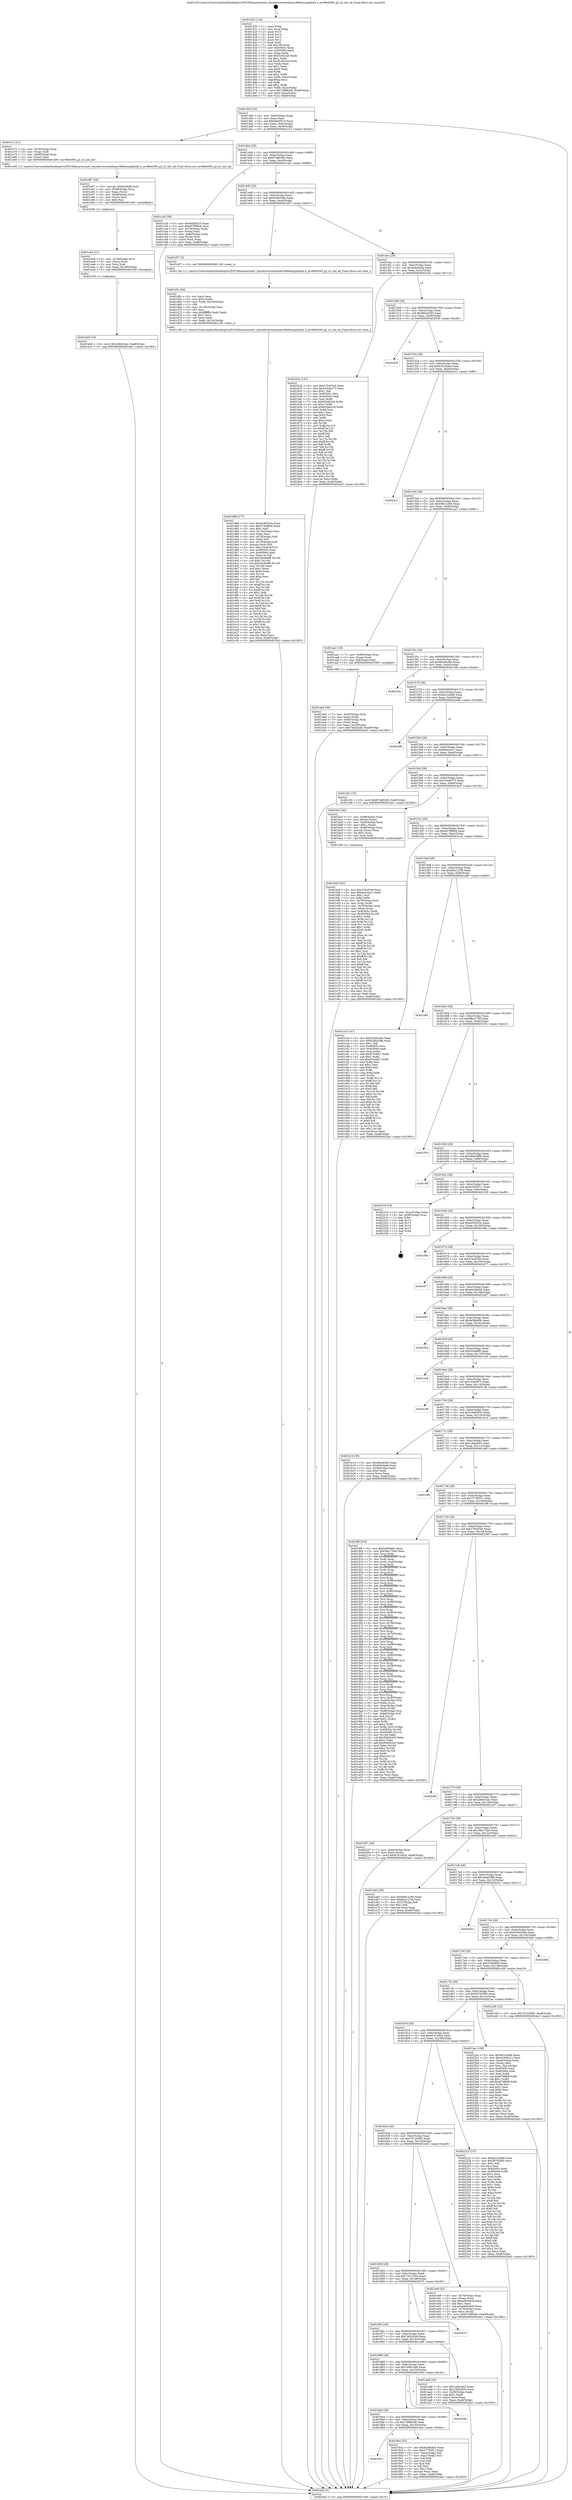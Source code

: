digraph "0x401420" {
  label = "0x401420 (/mnt/c/Users/mathe/Desktop/tcc/POCII/binaries/extr_linuxdriversnetdsamv88e6xxxglobal2.h_mv88e6390_g2_irl_init_all_Final-ollvm.out::main(0))"
  labelloc = "t"
  node[shape=record]

  Entry [label="",width=0.3,height=0.3,shape=circle,fillcolor=black,style=filled]
  "0x401494" [label="{
     0x401494 [32]\l
     | [instrs]\l
     &nbsp;&nbsp;0x401494 \<+6\>: mov -0xa8(%rbp),%eax\l
     &nbsp;&nbsp;0x40149a \<+2\>: mov %eax,%ecx\l
     &nbsp;&nbsp;0x40149c \<+6\>: sub $0x84b0f316,%ecx\l
     &nbsp;&nbsp;0x4014a2 \<+6\>: mov %eax,-0xbc(%rbp)\l
     &nbsp;&nbsp;0x4014a8 \<+6\>: mov %ecx,-0xc0(%rbp)\l
     &nbsp;&nbsp;0x4014ae \<+6\>: je 0000000000401e72 \<main+0xa52\>\l
  }"]
  "0x401e72" [label="{
     0x401e72 [21]\l
     | [instrs]\l
     &nbsp;&nbsp;0x401e72 \<+4\>: mov -0x78(%rbp),%rax\l
     &nbsp;&nbsp;0x401e76 \<+3\>: mov (%rax),%rdi\l
     &nbsp;&nbsp;0x401e79 \<+7\>: mov -0x88(%rbp),%rax\l
     &nbsp;&nbsp;0x401e80 \<+2\>: mov (%rax),%esi\l
     &nbsp;&nbsp;0x401e82 \<+5\>: call 0000000000401400 \<mv88e6390_g2_irl_init_all\>\l
     | [calls]\l
     &nbsp;&nbsp;0x401400 \{1\} (/mnt/c/Users/mathe/Desktop/tcc/POCII/binaries/extr_linuxdriversnetdsamv88e6xxxglobal2.h_mv88e6390_g2_irl_init_all_Final-ollvm.out::mv88e6390_g2_irl_init_all)\l
  }"]
  "0x4014b4" [label="{
     0x4014b4 [28]\l
     | [instrs]\l
     &nbsp;&nbsp;0x4014b4 \<+5\>: jmp 00000000004014b9 \<main+0x99\>\l
     &nbsp;&nbsp;0x4014b9 \<+6\>: mov -0xbc(%rbp),%eax\l
     &nbsp;&nbsp;0x4014bf \<+5\>: sub $0x87e893d0,%eax\l
     &nbsp;&nbsp;0x4014c4 \<+6\>: mov %eax,-0xc4(%rbp)\l
     &nbsp;&nbsp;0x4014ca \<+6\>: je 0000000000401ca0 \<main+0x880\>\l
  }"]
  Exit [label="",width=0.3,height=0.3,shape=circle,fillcolor=black,style=filled,peripheries=2]
  "0x401ca0" [label="{
     0x401ca0 [36]\l
     | [instrs]\l
     &nbsp;&nbsp;0x401ca0 \<+5\>: mov $0x84b0f316,%eax\l
     &nbsp;&nbsp;0x401ca5 \<+5\>: mov $0xd57f9904,%ecx\l
     &nbsp;&nbsp;0x401caa \<+4\>: mov -0x70(%rbp),%rdx\l
     &nbsp;&nbsp;0x401cae \<+2\>: mov (%rdx),%esi\l
     &nbsp;&nbsp;0x401cb0 \<+4\>: mov -0x80(%rbp),%rdx\l
     &nbsp;&nbsp;0x401cb4 \<+2\>: cmp (%rdx),%esi\l
     &nbsp;&nbsp;0x401cb6 \<+3\>: cmovl %ecx,%eax\l
     &nbsp;&nbsp;0x401cb9 \<+6\>: mov %eax,-0xa8(%rbp)\l
     &nbsp;&nbsp;0x401cbf \<+5\>: jmp 00000000004024a3 \<main+0x1083\>\l
  }"]
  "0x4014d0" [label="{
     0x4014d0 [28]\l
     | [instrs]\l
     &nbsp;&nbsp;0x4014d0 \<+5\>: jmp 00000000004014d5 \<main+0xb5\>\l
     &nbsp;&nbsp;0x4014d5 \<+6\>: mov -0xbc(%rbp),%eax\l
     &nbsp;&nbsp;0x4014db \<+5\>: sub $0x92db358a,%eax\l
     &nbsp;&nbsp;0x4014e0 \<+6\>: mov %eax,-0xc8(%rbp)\l
     &nbsp;&nbsp;0x4014e6 \<+6\>: je 0000000000401d57 \<main+0x937\>\l
  }"]
  "0x401eb9" [label="{
     0x401eb9 [15]\l
     | [instrs]\l
     &nbsp;&nbsp;0x401eb9 \<+10\>: movl $0x2b6e32ac,-0xa8(%rbp)\l
     &nbsp;&nbsp;0x401ec3 \<+5\>: jmp 00000000004024a3 \<main+0x1083\>\l
  }"]
  "0x401d57" [label="{
     0x401d57 [5]\l
     | [instrs]\l
     &nbsp;&nbsp;0x401d57 \<+5\>: call 0000000000401160 \<next_i\>\l
     | [calls]\l
     &nbsp;&nbsp;0x401160 \{1\} (/mnt/c/Users/mathe/Desktop/tcc/POCII/binaries/extr_linuxdriversnetdsamv88e6xxxglobal2.h_mv88e6390_g2_irl_init_all_Final-ollvm.out::next_i)\l
  }"]
  "0x4014ec" [label="{
     0x4014ec [28]\l
     | [instrs]\l
     &nbsp;&nbsp;0x4014ec \<+5\>: jmp 00000000004014f1 \<main+0xd1\>\l
     &nbsp;&nbsp;0x4014f1 \<+6\>: mov -0xbc(%rbp),%eax\l
     &nbsp;&nbsp;0x4014f7 \<+5\>: sub $0x9c6cdada,%eax\l
     &nbsp;&nbsp;0x4014fc \<+6\>: mov %eax,-0xcc(%rbp)\l
     &nbsp;&nbsp;0x401502 \<+6\>: je 0000000000401b32 \<main+0x712\>\l
  }"]
  "0x401ea4" [label="{
     0x401ea4 [21]\l
     | [instrs]\l
     &nbsp;&nbsp;0x401ea4 \<+4\>: mov -0x78(%rbp),%rcx\l
     &nbsp;&nbsp;0x401ea8 \<+3\>: mov (%rcx),%rcx\l
     &nbsp;&nbsp;0x401eab \<+3\>: mov %rcx,%rdi\l
     &nbsp;&nbsp;0x401eae \<+6\>: mov %eax,-0x160(%rbp)\l
     &nbsp;&nbsp;0x401eb4 \<+5\>: call 0000000000401030 \<free@plt\>\l
     | [calls]\l
     &nbsp;&nbsp;0x401030 \{1\} (unknown)\l
  }"]
  "0x401b32" [label="{
     0x401b32 [147]\l
     | [instrs]\l
     &nbsp;&nbsp;0x401b32 \<+5\>: mov $0x278c87e6,%eax\l
     &nbsp;&nbsp;0x401b37 \<+5\>: mov $0xc5444373,%ecx\l
     &nbsp;&nbsp;0x401b3c \<+2\>: mov $0x1,%dl\l
     &nbsp;&nbsp;0x401b3e \<+7\>: mov 0x40505c,%esi\l
     &nbsp;&nbsp;0x401b45 \<+7\>: mov 0x405064,%edi\l
     &nbsp;&nbsp;0x401b4c \<+3\>: mov %esi,%r8d\l
     &nbsp;&nbsp;0x401b4f \<+7\>: sub $0x833ab234,%r8d\l
     &nbsp;&nbsp;0x401b56 \<+4\>: sub $0x1,%r8d\l
     &nbsp;&nbsp;0x401b5a \<+7\>: add $0x833ab234,%r8d\l
     &nbsp;&nbsp;0x401b61 \<+4\>: imul %r8d,%esi\l
     &nbsp;&nbsp;0x401b65 \<+3\>: and $0x1,%esi\l
     &nbsp;&nbsp;0x401b68 \<+3\>: cmp $0x0,%esi\l
     &nbsp;&nbsp;0x401b6b \<+4\>: sete %r9b\l
     &nbsp;&nbsp;0x401b6f \<+3\>: cmp $0xa,%edi\l
     &nbsp;&nbsp;0x401b72 \<+4\>: setl %r10b\l
     &nbsp;&nbsp;0x401b76 \<+3\>: mov %r9b,%r11b\l
     &nbsp;&nbsp;0x401b79 \<+4\>: xor $0xff,%r11b\l
     &nbsp;&nbsp;0x401b7d \<+3\>: mov %r10b,%bl\l
     &nbsp;&nbsp;0x401b80 \<+3\>: xor $0xff,%bl\l
     &nbsp;&nbsp;0x401b83 \<+3\>: xor $0x1,%dl\l
     &nbsp;&nbsp;0x401b86 \<+3\>: mov %r11b,%r14b\l
     &nbsp;&nbsp;0x401b89 \<+4\>: and $0xff,%r14b\l
     &nbsp;&nbsp;0x401b8d \<+3\>: and %dl,%r9b\l
     &nbsp;&nbsp;0x401b90 \<+3\>: mov %bl,%r15b\l
     &nbsp;&nbsp;0x401b93 \<+4\>: and $0xff,%r15b\l
     &nbsp;&nbsp;0x401b97 \<+3\>: and %dl,%r10b\l
     &nbsp;&nbsp;0x401b9a \<+3\>: or %r9b,%r14b\l
     &nbsp;&nbsp;0x401b9d \<+3\>: or %r10b,%r15b\l
     &nbsp;&nbsp;0x401ba0 \<+3\>: xor %r15b,%r14b\l
     &nbsp;&nbsp;0x401ba3 \<+3\>: or %bl,%r11b\l
     &nbsp;&nbsp;0x401ba6 \<+4\>: xor $0xff,%r11b\l
     &nbsp;&nbsp;0x401baa \<+3\>: or $0x1,%dl\l
     &nbsp;&nbsp;0x401bad \<+3\>: and %dl,%r11b\l
     &nbsp;&nbsp;0x401bb0 \<+3\>: or %r11b,%r14b\l
     &nbsp;&nbsp;0x401bb3 \<+4\>: test $0x1,%r14b\l
     &nbsp;&nbsp;0x401bb7 \<+3\>: cmovne %ecx,%eax\l
     &nbsp;&nbsp;0x401bba \<+6\>: mov %eax,-0xa8(%rbp)\l
     &nbsp;&nbsp;0x401bc0 \<+5\>: jmp 00000000004024a3 \<main+0x1083\>\l
  }"]
  "0x401508" [label="{
     0x401508 [28]\l
     | [instrs]\l
     &nbsp;&nbsp;0x401508 \<+5\>: jmp 000000000040150d \<main+0xed\>\l
     &nbsp;&nbsp;0x40150d \<+6\>: mov -0xbc(%rbp),%eax\l
     &nbsp;&nbsp;0x401513 \<+5\>: sub $0x9f2a4285,%eax\l
     &nbsp;&nbsp;0x401518 \<+6\>: mov %eax,-0xd0(%rbp)\l
     &nbsp;&nbsp;0x40151e \<+6\>: je 00000000004020c8 \<main+0xca8\>\l
  }"]
  "0x401e87" [label="{
     0x401e87 [29]\l
     | [instrs]\l
     &nbsp;&nbsp;0x401e87 \<+10\>: movabs $0x4030d6,%rdi\l
     &nbsp;&nbsp;0x401e91 \<+4\>: mov -0x68(%rbp),%rcx\l
     &nbsp;&nbsp;0x401e95 \<+2\>: mov %eax,(%rcx)\l
     &nbsp;&nbsp;0x401e97 \<+4\>: mov -0x68(%rbp),%rcx\l
     &nbsp;&nbsp;0x401e9b \<+2\>: mov (%rcx),%esi\l
     &nbsp;&nbsp;0x401e9d \<+2\>: mov $0x0,%al\l
     &nbsp;&nbsp;0x401e9f \<+5\>: call 0000000000401040 \<printf@plt\>\l
     | [calls]\l
     &nbsp;&nbsp;0x401040 \{1\} (unknown)\l
  }"]
  "0x4020c8" [label="{
     0x4020c8\l
  }", style=dashed]
  "0x401524" [label="{
     0x401524 [28]\l
     | [instrs]\l
     &nbsp;&nbsp;0x401524 \<+5\>: jmp 0000000000401529 \<main+0x109\>\l
     &nbsp;&nbsp;0x401529 \<+6\>: mov -0xbc(%rbp),%eax\l
     &nbsp;&nbsp;0x40152f \<+5\>: sub $0xb1816aee,%eax\l
     &nbsp;&nbsp;0x401534 \<+6\>: mov %eax,-0xd4(%rbp)\l
     &nbsp;&nbsp;0x40153a \<+6\>: je 000000000040241c \<main+0xffc\>\l
  }"]
  "0x401d88" [label="{
     0x401d88 [177]\l
     | [instrs]\l
     &nbsp;&nbsp;0x401d88 \<+5\>: mov $0x5240244a,%ecx\l
     &nbsp;&nbsp;0x401d8d \<+5\>: mov $0x574bf60d,%edx\l
     &nbsp;&nbsp;0x401d92 \<+3\>: mov $0x1,%dil\l
     &nbsp;&nbsp;0x401d95 \<+6\>: mov -0x15c(%rbp),%esi\l
     &nbsp;&nbsp;0x401d9b \<+3\>: imul %eax,%esi\l
     &nbsp;&nbsp;0x401d9e \<+4\>: mov -0x78(%rbp),%r8\l
     &nbsp;&nbsp;0x401da2 \<+3\>: mov (%r8),%r8\l
     &nbsp;&nbsp;0x401da5 \<+4\>: mov -0x70(%rbp),%r9\l
     &nbsp;&nbsp;0x401da9 \<+3\>: movslq (%r9),%r9\l
     &nbsp;&nbsp;0x401dac \<+4\>: mov %esi,(%r8,%r9,4)\l
     &nbsp;&nbsp;0x401db0 \<+7\>: mov 0x40505c,%eax\l
     &nbsp;&nbsp;0x401db7 \<+7\>: mov 0x405064,%esi\l
     &nbsp;&nbsp;0x401dbe \<+3\>: mov %eax,%r10d\l
     &nbsp;&nbsp;0x401dc1 \<+7\>: add $0x2dcde4f8,%r10d\l
     &nbsp;&nbsp;0x401dc8 \<+4\>: sub $0x1,%r10d\l
     &nbsp;&nbsp;0x401dcc \<+7\>: sub $0x2dcde4f8,%r10d\l
     &nbsp;&nbsp;0x401dd3 \<+4\>: imul %r10d,%eax\l
     &nbsp;&nbsp;0x401dd7 \<+3\>: and $0x1,%eax\l
     &nbsp;&nbsp;0x401dda \<+3\>: cmp $0x0,%eax\l
     &nbsp;&nbsp;0x401ddd \<+4\>: sete %r11b\l
     &nbsp;&nbsp;0x401de1 \<+3\>: cmp $0xa,%esi\l
     &nbsp;&nbsp;0x401de4 \<+3\>: setl %bl\l
     &nbsp;&nbsp;0x401de7 \<+3\>: mov %r11b,%r14b\l
     &nbsp;&nbsp;0x401dea \<+4\>: xor $0xff,%r14b\l
     &nbsp;&nbsp;0x401dee \<+3\>: mov %bl,%r15b\l
     &nbsp;&nbsp;0x401df1 \<+4\>: xor $0xff,%r15b\l
     &nbsp;&nbsp;0x401df5 \<+4\>: xor $0x1,%dil\l
     &nbsp;&nbsp;0x401df9 \<+3\>: mov %r14b,%r12b\l
     &nbsp;&nbsp;0x401dfc \<+4\>: and $0xff,%r12b\l
     &nbsp;&nbsp;0x401e00 \<+3\>: and %dil,%r11b\l
     &nbsp;&nbsp;0x401e03 \<+3\>: mov %r15b,%r13b\l
     &nbsp;&nbsp;0x401e06 \<+4\>: and $0xff,%r13b\l
     &nbsp;&nbsp;0x401e0a \<+3\>: and %dil,%bl\l
     &nbsp;&nbsp;0x401e0d \<+3\>: or %r11b,%r12b\l
     &nbsp;&nbsp;0x401e10 \<+3\>: or %bl,%r13b\l
     &nbsp;&nbsp;0x401e13 \<+3\>: xor %r13b,%r12b\l
     &nbsp;&nbsp;0x401e16 \<+3\>: or %r15b,%r14b\l
     &nbsp;&nbsp;0x401e19 \<+4\>: xor $0xff,%r14b\l
     &nbsp;&nbsp;0x401e1d \<+4\>: or $0x1,%dil\l
     &nbsp;&nbsp;0x401e21 \<+3\>: and %dil,%r14b\l
     &nbsp;&nbsp;0x401e24 \<+3\>: or %r14b,%r12b\l
     &nbsp;&nbsp;0x401e27 \<+4\>: test $0x1,%r12b\l
     &nbsp;&nbsp;0x401e2b \<+3\>: cmovne %edx,%ecx\l
     &nbsp;&nbsp;0x401e2e \<+6\>: mov %ecx,-0xa8(%rbp)\l
     &nbsp;&nbsp;0x401e34 \<+5\>: jmp 00000000004024a3 \<main+0x1083\>\l
  }"]
  "0x40241c" [label="{
     0x40241c\l
  }", style=dashed]
  "0x401540" [label="{
     0x401540 [28]\l
     | [instrs]\l
     &nbsp;&nbsp;0x401540 \<+5\>: jmp 0000000000401545 \<main+0x125\>\l
     &nbsp;&nbsp;0x401545 \<+6\>: mov -0xbc(%rbp),%eax\l
     &nbsp;&nbsp;0x40154b \<+5\>: sub $0xb9012268,%eax\l
     &nbsp;&nbsp;0x401550 \<+6\>: mov %eax,-0xd8(%rbp)\l
     &nbsp;&nbsp;0x401556 \<+6\>: je 0000000000401aa1 \<main+0x681\>\l
  }"]
  "0x401d5c" [label="{
     0x401d5c [44]\l
     | [instrs]\l
     &nbsp;&nbsp;0x401d5c \<+2\>: xor %ecx,%ecx\l
     &nbsp;&nbsp;0x401d5e \<+5\>: mov $0x2,%edx\l
     &nbsp;&nbsp;0x401d63 \<+6\>: mov %edx,-0x158(%rbp)\l
     &nbsp;&nbsp;0x401d69 \<+1\>: cltd\l
     &nbsp;&nbsp;0x401d6a \<+6\>: mov -0x158(%rbp),%esi\l
     &nbsp;&nbsp;0x401d70 \<+2\>: idiv %esi\l
     &nbsp;&nbsp;0x401d72 \<+6\>: imul $0xfffffffe,%edx,%edx\l
     &nbsp;&nbsp;0x401d78 \<+3\>: sub $0x1,%ecx\l
     &nbsp;&nbsp;0x401d7b \<+2\>: sub %ecx,%edx\l
     &nbsp;&nbsp;0x401d7d \<+6\>: mov %edx,-0x15c(%rbp)\l
     &nbsp;&nbsp;0x401d83 \<+5\>: call 0000000000401160 \<next_i\>\l
     | [calls]\l
     &nbsp;&nbsp;0x401160 \{1\} (/mnt/c/Users/mathe/Desktop/tcc/POCII/binaries/extr_linuxdriversnetdsamv88e6xxxglobal2.h_mv88e6390_g2_irl_init_all_Final-ollvm.out::next_i)\l
  }"]
  "0x401aa1" [label="{
     0x401aa1 [19]\l
     | [instrs]\l
     &nbsp;&nbsp;0x401aa1 \<+7\>: mov -0x98(%rbp),%rax\l
     &nbsp;&nbsp;0x401aa8 \<+3\>: mov (%rax),%rax\l
     &nbsp;&nbsp;0x401aab \<+4\>: mov 0x8(%rax),%rdi\l
     &nbsp;&nbsp;0x401aaf \<+5\>: call 0000000000401060 \<atoi@plt\>\l
     | [calls]\l
     &nbsp;&nbsp;0x401060 \{1\} (unknown)\l
  }"]
  "0x40155c" [label="{
     0x40155c [28]\l
     | [instrs]\l
     &nbsp;&nbsp;0x40155c \<+5\>: jmp 0000000000401561 \<main+0x141\>\l
     &nbsp;&nbsp;0x401561 \<+6\>: mov -0xbc(%rbp),%eax\l
     &nbsp;&nbsp;0x401567 \<+5\>: sub $0xbb29a26e,%eax\l
     &nbsp;&nbsp;0x40156c \<+6\>: mov %eax,-0xdc(%rbp)\l
     &nbsp;&nbsp;0x401572 \<+6\>: je 000000000040216a \<main+0xd4a\>\l
  }"]
  "0x401bef" [label="{
     0x401bef [162]\l
     | [instrs]\l
     &nbsp;&nbsp;0x401bef \<+5\>: mov $0x278c87e6,%ecx\l
     &nbsp;&nbsp;0x401bf4 \<+5\>: mov $0xbfca3a21,%edx\l
     &nbsp;&nbsp;0x401bf9 \<+3\>: mov $0x1,%sil\l
     &nbsp;&nbsp;0x401bfc \<+3\>: xor %r8d,%r8d\l
     &nbsp;&nbsp;0x401bff \<+4\>: mov -0x78(%rbp),%rdi\l
     &nbsp;&nbsp;0x401c03 \<+3\>: mov %rax,(%rdi)\l
     &nbsp;&nbsp;0x401c06 \<+4\>: mov -0x70(%rbp),%rax\l
     &nbsp;&nbsp;0x401c0a \<+6\>: movl $0x0,(%rax)\l
     &nbsp;&nbsp;0x401c10 \<+8\>: mov 0x40505c,%r9d\l
     &nbsp;&nbsp;0x401c18 \<+8\>: mov 0x405064,%r10d\l
     &nbsp;&nbsp;0x401c20 \<+4\>: sub $0x1,%r8d\l
     &nbsp;&nbsp;0x401c24 \<+3\>: mov %r9d,%r11d\l
     &nbsp;&nbsp;0x401c27 \<+3\>: add %r8d,%r11d\l
     &nbsp;&nbsp;0x401c2a \<+4\>: imul %r11d,%r9d\l
     &nbsp;&nbsp;0x401c2e \<+4\>: and $0x1,%r9d\l
     &nbsp;&nbsp;0x401c32 \<+4\>: cmp $0x0,%r9d\l
     &nbsp;&nbsp;0x401c36 \<+3\>: sete %bl\l
     &nbsp;&nbsp;0x401c39 \<+4\>: cmp $0xa,%r10d\l
     &nbsp;&nbsp;0x401c3d \<+4\>: setl %r14b\l
     &nbsp;&nbsp;0x401c41 \<+3\>: mov %bl,%r15b\l
     &nbsp;&nbsp;0x401c44 \<+4\>: xor $0xff,%r15b\l
     &nbsp;&nbsp;0x401c48 \<+3\>: mov %r14b,%r12b\l
     &nbsp;&nbsp;0x401c4b \<+4\>: xor $0xff,%r12b\l
     &nbsp;&nbsp;0x401c4f \<+4\>: xor $0x1,%sil\l
     &nbsp;&nbsp;0x401c53 \<+3\>: mov %r15b,%r13b\l
     &nbsp;&nbsp;0x401c56 \<+4\>: and $0xff,%r13b\l
     &nbsp;&nbsp;0x401c5a \<+3\>: and %sil,%bl\l
     &nbsp;&nbsp;0x401c5d \<+3\>: mov %r12b,%al\l
     &nbsp;&nbsp;0x401c60 \<+2\>: and $0xff,%al\l
     &nbsp;&nbsp;0x401c62 \<+3\>: and %sil,%r14b\l
     &nbsp;&nbsp;0x401c65 \<+3\>: or %bl,%r13b\l
     &nbsp;&nbsp;0x401c68 \<+3\>: or %r14b,%al\l
     &nbsp;&nbsp;0x401c6b \<+3\>: xor %al,%r13b\l
     &nbsp;&nbsp;0x401c6e \<+3\>: or %r12b,%r15b\l
     &nbsp;&nbsp;0x401c71 \<+4\>: xor $0xff,%r15b\l
     &nbsp;&nbsp;0x401c75 \<+4\>: or $0x1,%sil\l
     &nbsp;&nbsp;0x401c79 \<+3\>: and %sil,%r15b\l
     &nbsp;&nbsp;0x401c7c \<+3\>: or %r15b,%r13b\l
     &nbsp;&nbsp;0x401c7f \<+4\>: test $0x1,%r13b\l
     &nbsp;&nbsp;0x401c83 \<+3\>: cmovne %edx,%ecx\l
     &nbsp;&nbsp;0x401c86 \<+6\>: mov %ecx,-0xa8(%rbp)\l
     &nbsp;&nbsp;0x401c8c \<+5\>: jmp 00000000004024a3 \<main+0x1083\>\l
  }"]
  "0x40216a" [label="{
     0x40216a\l
  }", style=dashed]
  "0x401578" [label="{
     0x401578 [28]\l
     | [instrs]\l
     &nbsp;&nbsp;0x401578 \<+5\>: jmp 000000000040157d \<main+0x15d\>\l
     &nbsp;&nbsp;0x40157d \<+6\>: mov -0xbc(%rbp),%eax\l
     &nbsp;&nbsp;0x401583 \<+5\>: sub $0xbd1ecbd8,%eax\l
     &nbsp;&nbsp;0x401588 \<+6\>: mov %eax,-0xe0(%rbp)\l
     &nbsp;&nbsp;0x40158e \<+6\>: je 000000000040248b \<main+0x106b\>\l
  }"]
  "0x401ab4" [label="{
     0x401ab4 [36]\l
     | [instrs]\l
     &nbsp;&nbsp;0x401ab4 \<+7\>: mov -0x90(%rbp),%rdi\l
     &nbsp;&nbsp;0x401abb \<+2\>: mov %eax,(%rdi)\l
     &nbsp;&nbsp;0x401abd \<+7\>: mov -0x90(%rbp),%rdi\l
     &nbsp;&nbsp;0x401ac4 \<+2\>: mov (%rdi),%eax\l
     &nbsp;&nbsp;0x401ac6 \<+3\>: mov %eax,-0x30(%rbp)\l
     &nbsp;&nbsp;0x401ac9 \<+10\>: movl $0x7462d2a9,-0xa8(%rbp)\l
     &nbsp;&nbsp;0x401ad3 \<+5\>: jmp 00000000004024a3 \<main+0x1083\>\l
  }"]
  "0x40248b" [label="{
     0x40248b\l
  }", style=dashed]
  "0x401594" [label="{
     0x401594 [28]\l
     | [instrs]\l
     &nbsp;&nbsp;0x401594 \<+5\>: jmp 0000000000401599 \<main+0x179\>\l
     &nbsp;&nbsp;0x401599 \<+6\>: mov -0xbc(%rbp),%eax\l
     &nbsp;&nbsp;0x40159f \<+5\>: sub $0xbfca3a21,%eax\l
     &nbsp;&nbsp;0x4015a4 \<+6\>: mov %eax,-0xe4(%rbp)\l
     &nbsp;&nbsp;0x4015aa \<+6\>: je 0000000000401c91 \<main+0x871\>\l
  }"]
  "0x401420" [label="{
     0x401420 [116]\l
     | [instrs]\l
     &nbsp;&nbsp;0x401420 \<+1\>: push %rbp\l
     &nbsp;&nbsp;0x401421 \<+3\>: mov %rsp,%rbp\l
     &nbsp;&nbsp;0x401424 \<+2\>: push %r15\l
     &nbsp;&nbsp;0x401426 \<+2\>: push %r14\l
     &nbsp;&nbsp;0x401428 \<+2\>: push %r13\l
     &nbsp;&nbsp;0x40142a \<+2\>: push %r12\l
     &nbsp;&nbsp;0x40142c \<+1\>: push %rbx\l
     &nbsp;&nbsp;0x40142d \<+7\>: sub $0x168,%rsp\l
     &nbsp;&nbsp;0x401434 \<+7\>: mov 0x40505c,%eax\l
     &nbsp;&nbsp;0x40143b \<+7\>: mov 0x405064,%ecx\l
     &nbsp;&nbsp;0x401442 \<+2\>: mov %eax,%edx\l
     &nbsp;&nbsp;0x401444 \<+6\>: add $0xf2c62c20,%edx\l
     &nbsp;&nbsp;0x40144a \<+3\>: sub $0x1,%edx\l
     &nbsp;&nbsp;0x40144d \<+6\>: sub $0xf2c62c20,%edx\l
     &nbsp;&nbsp;0x401453 \<+3\>: imul %edx,%eax\l
     &nbsp;&nbsp;0x401456 \<+3\>: and $0x1,%eax\l
     &nbsp;&nbsp;0x401459 \<+3\>: cmp $0x0,%eax\l
     &nbsp;&nbsp;0x40145c \<+4\>: sete %r8b\l
     &nbsp;&nbsp;0x401460 \<+4\>: and $0x1,%r8b\l
     &nbsp;&nbsp;0x401464 \<+7\>: mov %r8b,-0xa2(%rbp)\l
     &nbsp;&nbsp;0x40146b \<+3\>: cmp $0xa,%ecx\l
     &nbsp;&nbsp;0x40146e \<+4\>: setl %r8b\l
     &nbsp;&nbsp;0x401472 \<+4\>: and $0x1,%r8b\l
     &nbsp;&nbsp;0x401476 \<+7\>: mov %r8b,-0xa1(%rbp)\l
     &nbsp;&nbsp;0x40147d \<+10\>: movl $0x7df882e6,-0xa8(%rbp)\l
     &nbsp;&nbsp;0x401487 \<+6\>: mov %edi,-0xac(%rbp)\l
     &nbsp;&nbsp;0x40148d \<+7\>: mov %rsi,-0xb8(%rbp)\l
  }"]
  "0x401c91" [label="{
     0x401c91 [15]\l
     | [instrs]\l
     &nbsp;&nbsp;0x401c91 \<+10\>: movl $0x87e893d0,-0xa8(%rbp)\l
     &nbsp;&nbsp;0x401c9b \<+5\>: jmp 00000000004024a3 \<main+0x1083\>\l
  }"]
  "0x4015b0" [label="{
     0x4015b0 [28]\l
     | [instrs]\l
     &nbsp;&nbsp;0x4015b0 \<+5\>: jmp 00000000004015b5 \<main+0x195\>\l
     &nbsp;&nbsp;0x4015b5 \<+6\>: mov -0xbc(%rbp),%eax\l
     &nbsp;&nbsp;0x4015bb \<+5\>: sub $0xc5444373,%eax\l
     &nbsp;&nbsp;0x4015c0 \<+6\>: mov %eax,-0xe8(%rbp)\l
     &nbsp;&nbsp;0x4015c6 \<+6\>: je 0000000000401bc5 \<main+0x7a5\>\l
  }"]
  "0x4024a3" [label="{
     0x4024a3 [5]\l
     | [instrs]\l
     &nbsp;&nbsp;0x4024a3 \<+5\>: jmp 0000000000401494 \<main+0x74\>\l
  }"]
  "0x401bc5" [label="{
     0x401bc5 [42]\l
     | [instrs]\l
     &nbsp;&nbsp;0x401bc5 \<+7\>: mov -0x88(%rbp),%rax\l
     &nbsp;&nbsp;0x401bcc \<+6\>: movl $0x64,(%rax)\l
     &nbsp;&nbsp;0x401bd2 \<+4\>: mov -0x80(%rbp),%rax\l
     &nbsp;&nbsp;0x401bd6 \<+6\>: movl $0x1,(%rax)\l
     &nbsp;&nbsp;0x401bdc \<+4\>: mov -0x80(%rbp),%rax\l
     &nbsp;&nbsp;0x401be0 \<+3\>: movslq (%rax),%rax\l
     &nbsp;&nbsp;0x401be3 \<+4\>: shl $0x2,%rax\l
     &nbsp;&nbsp;0x401be7 \<+3\>: mov %rax,%rdi\l
     &nbsp;&nbsp;0x401bea \<+5\>: call 0000000000401050 \<malloc@plt\>\l
     | [calls]\l
     &nbsp;&nbsp;0x401050 \{1\} (unknown)\l
  }"]
  "0x4015cc" [label="{
     0x4015cc [28]\l
     | [instrs]\l
     &nbsp;&nbsp;0x4015cc \<+5\>: jmp 00000000004015d1 \<main+0x1b1\>\l
     &nbsp;&nbsp;0x4015d1 \<+6\>: mov -0xbc(%rbp),%eax\l
     &nbsp;&nbsp;0x4015d7 \<+5\>: sub $0xd57f9904,%eax\l
     &nbsp;&nbsp;0x4015dc \<+6\>: mov %eax,-0xec(%rbp)\l
     &nbsp;&nbsp;0x4015e2 \<+6\>: je 0000000000401cc4 \<main+0x8a4\>\l
  }"]
  "0x4018c0" [label="{
     0x4018c0\l
  }", style=dashed]
  "0x401cc4" [label="{
     0x401cc4 [147]\l
     | [instrs]\l
     &nbsp;&nbsp;0x401cc4 \<+5\>: mov $0x5240244a,%eax\l
     &nbsp;&nbsp;0x401cc9 \<+5\>: mov $0x92db358a,%ecx\l
     &nbsp;&nbsp;0x401cce \<+2\>: mov $0x1,%dl\l
     &nbsp;&nbsp;0x401cd0 \<+7\>: mov 0x40505c,%esi\l
     &nbsp;&nbsp;0x401cd7 \<+7\>: mov 0x405064,%edi\l
     &nbsp;&nbsp;0x401cde \<+3\>: mov %esi,%r8d\l
     &nbsp;&nbsp;0x401ce1 \<+7\>: add $0x8763bb7,%r8d\l
     &nbsp;&nbsp;0x401ce8 \<+4\>: sub $0x1,%r8d\l
     &nbsp;&nbsp;0x401cec \<+7\>: sub $0x8763bb7,%r8d\l
     &nbsp;&nbsp;0x401cf3 \<+4\>: imul %r8d,%esi\l
     &nbsp;&nbsp;0x401cf7 \<+3\>: and $0x1,%esi\l
     &nbsp;&nbsp;0x401cfa \<+3\>: cmp $0x0,%esi\l
     &nbsp;&nbsp;0x401cfd \<+4\>: sete %r9b\l
     &nbsp;&nbsp;0x401d01 \<+3\>: cmp $0xa,%edi\l
     &nbsp;&nbsp;0x401d04 \<+4\>: setl %r10b\l
     &nbsp;&nbsp;0x401d08 \<+3\>: mov %r9b,%r11b\l
     &nbsp;&nbsp;0x401d0b \<+4\>: xor $0xff,%r11b\l
     &nbsp;&nbsp;0x401d0f \<+3\>: mov %r10b,%bl\l
     &nbsp;&nbsp;0x401d12 \<+3\>: xor $0xff,%bl\l
     &nbsp;&nbsp;0x401d15 \<+3\>: xor $0x0,%dl\l
     &nbsp;&nbsp;0x401d18 \<+3\>: mov %r11b,%r14b\l
     &nbsp;&nbsp;0x401d1b \<+4\>: and $0x0,%r14b\l
     &nbsp;&nbsp;0x401d1f \<+3\>: and %dl,%r9b\l
     &nbsp;&nbsp;0x401d22 \<+3\>: mov %bl,%r15b\l
     &nbsp;&nbsp;0x401d25 \<+4\>: and $0x0,%r15b\l
     &nbsp;&nbsp;0x401d29 \<+3\>: and %dl,%r10b\l
     &nbsp;&nbsp;0x401d2c \<+3\>: or %r9b,%r14b\l
     &nbsp;&nbsp;0x401d2f \<+3\>: or %r10b,%r15b\l
     &nbsp;&nbsp;0x401d32 \<+3\>: xor %r15b,%r14b\l
     &nbsp;&nbsp;0x401d35 \<+3\>: or %bl,%r11b\l
     &nbsp;&nbsp;0x401d38 \<+4\>: xor $0xff,%r11b\l
     &nbsp;&nbsp;0x401d3c \<+3\>: or $0x0,%dl\l
     &nbsp;&nbsp;0x401d3f \<+3\>: and %dl,%r11b\l
     &nbsp;&nbsp;0x401d42 \<+3\>: or %r11b,%r14b\l
     &nbsp;&nbsp;0x401d45 \<+4\>: test $0x1,%r14b\l
     &nbsp;&nbsp;0x401d49 \<+3\>: cmovne %ecx,%eax\l
     &nbsp;&nbsp;0x401d4c \<+6\>: mov %eax,-0xa8(%rbp)\l
     &nbsp;&nbsp;0x401d52 \<+5\>: jmp 00000000004024a3 \<main+0x1083\>\l
  }"]
  "0x4015e8" [label="{
     0x4015e8 [28]\l
     | [instrs]\l
     &nbsp;&nbsp;0x4015e8 \<+5\>: jmp 00000000004015ed \<main+0x1cd\>\l
     &nbsp;&nbsp;0x4015ed \<+6\>: mov -0xbc(%rbp),%eax\l
     &nbsp;&nbsp;0x4015f3 \<+5\>: sub $0xdb4121f4,%eax\l
     &nbsp;&nbsp;0x4015f8 \<+6\>: mov %eax,-0xf0(%rbp)\l
     &nbsp;&nbsp;0x4015fe \<+6\>: je 0000000000401a80 \<main+0x660\>\l
  }"]
  "0x4018ca" [label="{
     0x4018ca [53]\l
     | [instrs]\l
     &nbsp;&nbsp;0x4018ca \<+5\>: mov $0xfa38d40b,%eax\l
     &nbsp;&nbsp;0x4018cf \<+5\>: mov $0x27795f11,%ecx\l
     &nbsp;&nbsp;0x4018d4 \<+6\>: mov -0xa2(%rbp),%dl\l
     &nbsp;&nbsp;0x4018da \<+7\>: mov -0xa1(%rbp),%sil\l
     &nbsp;&nbsp;0x4018e1 \<+3\>: mov %dl,%dil\l
     &nbsp;&nbsp;0x4018e4 \<+3\>: and %sil,%dil\l
     &nbsp;&nbsp;0x4018e7 \<+3\>: xor %sil,%dl\l
     &nbsp;&nbsp;0x4018ea \<+3\>: or %dl,%dil\l
     &nbsp;&nbsp;0x4018ed \<+4\>: test $0x1,%dil\l
     &nbsp;&nbsp;0x4018f1 \<+3\>: cmovne %ecx,%eax\l
     &nbsp;&nbsp;0x4018f4 \<+6\>: mov %eax,-0xa8(%rbp)\l
     &nbsp;&nbsp;0x4018fa \<+5\>: jmp 00000000004024a3 \<main+0x1083\>\l
  }"]
  "0x401a80" [label="{
     0x401a80\l
  }", style=dashed]
  "0x401604" [label="{
     0x401604 [28]\l
     | [instrs]\l
     &nbsp;&nbsp;0x401604 \<+5\>: jmp 0000000000401609 \<main+0x1e9\>\l
     &nbsp;&nbsp;0x401609 \<+6\>: mov -0xbc(%rbp),%eax\l
     &nbsp;&nbsp;0x40160f \<+5\>: sub $0xdfbe179d,%eax\l
     &nbsp;&nbsp;0x401614 \<+6\>: mov %eax,-0xf4(%rbp)\l
     &nbsp;&nbsp;0x40161a \<+6\>: je 0000000000401f33 \<main+0xb13\>\l
  }"]
  "0x4018a4" [label="{
     0x4018a4 [28]\l
     | [instrs]\l
     &nbsp;&nbsp;0x4018a4 \<+5\>: jmp 00000000004018a9 \<main+0x489\>\l
     &nbsp;&nbsp;0x4018a9 \<+6\>: mov -0xbc(%rbp),%eax\l
     &nbsp;&nbsp;0x4018af \<+5\>: sub $0x7df882e6,%eax\l
     &nbsp;&nbsp;0x4018b4 \<+6\>: mov %eax,-0x154(%rbp)\l
     &nbsp;&nbsp;0x4018ba \<+6\>: je 00000000004018ca \<main+0x4aa\>\l
  }"]
  "0x401f33" [label="{
     0x401f33\l
  }", style=dashed]
  "0x401620" [label="{
     0x401620 [28]\l
     | [instrs]\l
     &nbsp;&nbsp;0x401620 \<+5\>: jmp 0000000000401625 \<main+0x205\>\l
     &nbsp;&nbsp;0x401625 \<+6\>: mov -0xbc(%rbp),%eax\l
     &nbsp;&nbsp;0x40162b \<+5\>: sub $0xdfdb488b,%eax\l
     &nbsp;&nbsp;0x401630 \<+6\>: mov %eax,-0xf8(%rbp)\l
     &nbsp;&nbsp;0x401636 \<+6\>: je 0000000000401f0f \<main+0xaef\>\l
  }"]
  "0x40204b" [label="{
     0x40204b\l
  }", style=dashed]
  "0x401f0f" [label="{
     0x401f0f\l
  }", style=dashed]
  "0x40163c" [label="{
     0x40163c [28]\l
     | [instrs]\l
     &nbsp;&nbsp;0x40163c \<+5\>: jmp 0000000000401641 \<main+0x221\>\l
     &nbsp;&nbsp;0x401641 \<+6\>: mov -0xbc(%rbp),%eax\l
     &nbsp;&nbsp;0x401647 \<+5\>: sub $0xe1936211,%eax\l
     &nbsp;&nbsp;0x40164c \<+6\>: mov %eax,-0xfc(%rbp)\l
     &nbsp;&nbsp;0x401652 \<+6\>: je 0000000000402318 \<main+0xef8\>\l
  }"]
  "0x401888" [label="{
     0x401888 [28]\l
     | [instrs]\l
     &nbsp;&nbsp;0x401888 \<+5\>: jmp 000000000040188d \<main+0x46d\>\l
     &nbsp;&nbsp;0x40188d \<+6\>: mov -0xbc(%rbp),%eax\l
     &nbsp;&nbsp;0x401893 \<+5\>: sub $0x7a991a98,%eax\l
     &nbsp;&nbsp;0x401898 \<+6\>: mov %eax,-0x150(%rbp)\l
     &nbsp;&nbsp;0x40189e \<+6\>: je 000000000040204b \<main+0xc2b\>\l
  }"]
  "0x402318" [label="{
     0x402318 [18]\l
     | [instrs]\l
     &nbsp;&nbsp;0x402318 \<+3\>: mov -0x2c(%rbp),%eax\l
     &nbsp;&nbsp;0x40231b \<+4\>: lea -0x28(%rbp),%rsp\l
     &nbsp;&nbsp;0x40231f \<+1\>: pop %rbx\l
     &nbsp;&nbsp;0x402320 \<+2\>: pop %r12\l
     &nbsp;&nbsp;0x402322 \<+2\>: pop %r13\l
     &nbsp;&nbsp;0x402324 \<+2\>: pop %r14\l
     &nbsp;&nbsp;0x402326 \<+2\>: pop %r15\l
     &nbsp;&nbsp;0x402328 \<+1\>: pop %rbp\l
     &nbsp;&nbsp;0x402329 \<+1\>: ret\l
  }"]
  "0x401658" [label="{
     0x401658 [28]\l
     | [instrs]\l
     &nbsp;&nbsp;0x401658 \<+5\>: jmp 000000000040165d \<main+0x23d\>\l
     &nbsp;&nbsp;0x40165d \<+6\>: mov -0xbc(%rbp),%eax\l
     &nbsp;&nbsp;0x401663 \<+5\>: sub $0xe550c52e,%eax\l
     &nbsp;&nbsp;0x401668 \<+6\>: mov %eax,-0x100(%rbp)\l
     &nbsp;&nbsp;0x40166e \<+6\>: je 0000000000401f8e \<main+0xb6e\>\l
  }"]
  "0x401ad8" [label="{
     0x401ad8 [30]\l
     | [instrs]\l
     &nbsp;&nbsp;0x401ad8 \<+5\>: mov $0x1adecbb5,%eax\l
     &nbsp;&nbsp;0x401add \<+5\>: mov $0x19e92835,%ecx\l
     &nbsp;&nbsp;0x401ae2 \<+3\>: mov -0x30(%rbp),%edx\l
     &nbsp;&nbsp;0x401ae5 \<+3\>: cmp $0x1,%edx\l
     &nbsp;&nbsp;0x401ae8 \<+3\>: cmovl %ecx,%eax\l
     &nbsp;&nbsp;0x401aeb \<+6\>: mov %eax,-0xa8(%rbp)\l
     &nbsp;&nbsp;0x401af1 \<+5\>: jmp 00000000004024a3 \<main+0x1083\>\l
  }"]
  "0x401f8e" [label="{
     0x401f8e\l
  }", style=dashed]
  "0x401674" [label="{
     0x401674 [28]\l
     | [instrs]\l
     &nbsp;&nbsp;0x401674 \<+5\>: jmp 0000000000401679 \<main+0x259\>\l
     &nbsp;&nbsp;0x401679 \<+6\>: mov -0xbc(%rbp),%eax\l
     &nbsp;&nbsp;0x40167f \<+5\>: sub $0xe7a4536a,%eax\l
     &nbsp;&nbsp;0x401684 \<+6\>: mov %eax,-0x104(%rbp)\l
     &nbsp;&nbsp;0x40168a \<+6\>: je 0000000000402477 \<main+0x1057\>\l
  }"]
  "0x40186c" [label="{
     0x40186c [28]\l
     | [instrs]\l
     &nbsp;&nbsp;0x40186c \<+5\>: jmp 0000000000401871 \<main+0x451\>\l
     &nbsp;&nbsp;0x401871 \<+6\>: mov -0xbc(%rbp),%eax\l
     &nbsp;&nbsp;0x401877 \<+5\>: sub $0x7462d2a9,%eax\l
     &nbsp;&nbsp;0x40187c \<+6\>: mov %eax,-0x14c(%rbp)\l
     &nbsp;&nbsp;0x401882 \<+6\>: je 0000000000401ad8 \<main+0x6b8\>\l
  }"]
  "0x402477" [label="{
     0x402477\l
  }", style=dashed]
  "0x401690" [label="{
     0x401690 [28]\l
     | [instrs]\l
     &nbsp;&nbsp;0x401690 \<+5\>: jmp 0000000000401695 \<main+0x275\>\l
     &nbsp;&nbsp;0x401695 \<+6\>: mov -0xbc(%rbp),%eax\l
     &nbsp;&nbsp;0x40169b \<+5\>: sub $0xeb44bb49,%eax\l
     &nbsp;&nbsp;0x4016a0 \<+6\>: mov %eax,-0x108(%rbp)\l
     &nbsp;&nbsp;0x4016a6 \<+6\>: je 00000000004020d7 \<main+0xcb7\>\l
  }"]
  "0x402075" [label="{
     0x402075\l
  }", style=dashed]
  "0x4020d7" [label="{
     0x4020d7\l
  }", style=dashed]
  "0x4016ac" [label="{
     0x4016ac [28]\l
     | [instrs]\l
     &nbsp;&nbsp;0x4016ac \<+5\>: jmp 00000000004016b1 \<main+0x291\>\l
     &nbsp;&nbsp;0x4016b1 \<+6\>: mov -0xbc(%rbp),%eax\l
     &nbsp;&nbsp;0x4016b7 \<+5\>: sub $0xfa38d40b,%eax\l
     &nbsp;&nbsp;0x4016bc \<+6\>: mov %eax,-0x10c(%rbp)\l
     &nbsp;&nbsp;0x4016c2 \<+6\>: je 000000000040232a \<main+0xf0a\>\l
  }"]
  "0x401850" [label="{
     0x401850 [28]\l
     | [instrs]\l
     &nbsp;&nbsp;0x401850 \<+5\>: jmp 0000000000401855 \<main+0x435\>\l
     &nbsp;&nbsp;0x401855 \<+6\>: mov -0xbc(%rbp),%eax\l
     &nbsp;&nbsp;0x40185b \<+5\>: sub $0x71613354,%eax\l
     &nbsp;&nbsp;0x401860 \<+6\>: mov %eax,-0x148(%rbp)\l
     &nbsp;&nbsp;0x401866 \<+6\>: je 0000000000402075 \<main+0xc55\>\l
  }"]
  "0x40232a" [label="{
     0x40232a\l
  }", style=dashed]
  "0x4016c8" [label="{
     0x4016c8 [28]\l
     | [instrs]\l
     &nbsp;&nbsp;0x4016c8 \<+5\>: jmp 00000000004016cd \<main+0x2ad\>\l
     &nbsp;&nbsp;0x4016cd \<+6\>: mov -0xbc(%rbp),%eax\l
     &nbsp;&nbsp;0x4016d3 \<+5\>: sub $0x354a880,%eax\l
     &nbsp;&nbsp;0x4016d8 \<+6\>: mov %eax,-0x110(%rbp)\l
     &nbsp;&nbsp;0x4016de \<+6\>: je 0000000000401ec8 \<main+0xaa8\>\l
  }"]
  "0x401e48" [label="{
     0x401e48 [42]\l
     | [instrs]\l
     &nbsp;&nbsp;0x401e48 \<+4\>: mov -0x70(%rbp),%rax\l
     &nbsp;&nbsp;0x401e4c \<+2\>: mov (%rax),%ecx\l
     &nbsp;&nbsp;0x401e4e \<+6\>: add $0xad83e629,%ecx\l
     &nbsp;&nbsp;0x401e54 \<+3\>: add $0x1,%ecx\l
     &nbsp;&nbsp;0x401e57 \<+6\>: sub $0xad83e629,%ecx\l
     &nbsp;&nbsp;0x401e5d \<+4\>: mov -0x70(%rbp),%rax\l
     &nbsp;&nbsp;0x401e61 \<+2\>: mov %ecx,(%rax)\l
     &nbsp;&nbsp;0x401e63 \<+10\>: movl $0x87e893d0,-0xa8(%rbp)\l
     &nbsp;&nbsp;0x401e6d \<+5\>: jmp 00000000004024a3 \<main+0x1083\>\l
  }"]
  "0x401ec8" [label="{
     0x401ec8\l
  }", style=dashed]
  "0x4016e4" [label="{
     0x4016e4 [28]\l
     | [instrs]\l
     &nbsp;&nbsp;0x4016e4 \<+5\>: jmp 00000000004016e9 \<main+0x2c9\>\l
     &nbsp;&nbsp;0x4016e9 \<+6\>: mov -0xbc(%rbp),%eax\l
     &nbsp;&nbsp;0x4016ef \<+5\>: sub $0x154e2673,%eax\l
     &nbsp;&nbsp;0x4016f4 \<+6\>: mov %eax,-0x114(%rbp)\l
     &nbsp;&nbsp;0x4016fa \<+6\>: je 00000000004021f8 \<main+0xdd8\>\l
  }"]
  "0x401834" [label="{
     0x401834 [28]\l
     | [instrs]\l
     &nbsp;&nbsp;0x401834 \<+5\>: jmp 0000000000401839 \<main+0x419\>\l
     &nbsp;&nbsp;0x401839 \<+6\>: mov -0xbc(%rbp),%eax\l
     &nbsp;&nbsp;0x40183f \<+5\>: sub $0x70124085,%eax\l
     &nbsp;&nbsp;0x401844 \<+6\>: mov %eax,-0x144(%rbp)\l
     &nbsp;&nbsp;0x40184a \<+6\>: je 0000000000401e48 \<main+0xa28\>\l
  }"]
  "0x4021f8" [label="{
     0x4021f8\l
  }", style=dashed]
  "0x401700" [label="{
     0x401700 [28]\l
     | [instrs]\l
     &nbsp;&nbsp;0x401700 \<+5\>: jmp 0000000000401705 \<main+0x2e5\>\l
     &nbsp;&nbsp;0x401705 \<+6\>: mov -0xbc(%rbp),%eax\l
     &nbsp;&nbsp;0x40170b \<+5\>: sub $0x19e92835,%eax\l
     &nbsp;&nbsp;0x401710 \<+6\>: mov %eax,-0x118(%rbp)\l
     &nbsp;&nbsp;0x401716 \<+6\>: je 0000000000401b14 \<main+0x6f4\>\l
  }"]
  "0x402223" [label="{
     0x402223 [137]\l
     | [instrs]\l
     &nbsp;&nbsp;0x402223 \<+5\>: mov $0xbd1ecbd8,%eax\l
     &nbsp;&nbsp;0x402228 \<+5\>: mov $0x59763f50,%ecx\l
     &nbsp;&nbsp;0x40222d \<+2\>: mov $0x1,%dl\l
     &nbsp;&nbsp;0x40222f \<+2\>: xor %esi,%esi\l
     &nbsp;&nbsp;0x402231 \<+7\>: mov 0x40505c,%edi\l
     &nbsp;&nbsp;0x402238 \<+8\>: mov 0x405064,%r8d\l
     &nbsp;&nbsp;0x402240 \<+3\>: sub $0x1,%esi\l
     &nbsp;&nbsp;0x402243 \<+3\>: mov %edi,%r9d\l
     &nbsp;&nbsp;0x402246 \<+3\>: add %esi,%r9d\l
     &nbsp;&nbsp;0x402249 \<+4\>: imul %r9d,%edi\l
     &nbsp;&nbsp;0x40224d \<+3\>: and $0x1,%edi\l
     &nbsp;&nbsp;0x402250 \<+3\>: cmp $0x0,%edi\l
     &nbsp;&nbsp;0x402253 \<+4\>: sete %r10b\l
     &nbsp;&nbsp;0x402257 \<+4\>: cmp $0xa,%r8d\l
     &nbsp;&nbsp;0x40225b \<+4\>: setl %r11b\l
     &nbsp;&nbsp;0x40225f \<+3\>: mov %r10b,%bl\l
     &nbsp;&nbsp;0x402262 \<+3\>: xor $0xff,%bl\l
     &nbsp;&nbsp;0x402265 \<+3\>: mov %r11b,%r14b\l
     &nbsp;&nbsp;0x402268 \<+4\>: xor $0xff,%r14b\l
     &nbsp;&nbsp;0x40226c \<+3\>: xor $0x0,%dl\l
     &nbsp;&nbsp;0x40226f \<+3\>: mov %bl,%r15b\l
     &nbsp;&nbsp;0x402272 \<+4\>: and $0x0,%r15b\l
     &nbsp;&nbsp;0x402276 \<+3\>: and %dl,%r10b\l
     &nbsp;&nbsp;0x402279 \<+3\>: mov %r14b,%r12b\l
     &nbsp;&nbsp;0x40227c \<+4\>: and $0x0,%r12b\l
     &nbsp;&nbsp;0x402280 \<+3\>: and %dl,%r11b\l
     &nbsp;&nbsp;0x402283 \<+3\>: or %r10b,%r15b\l
     &nbsp;&nbsp;0x402286 \<+3\>: or %r11b,%r12b\l
     &nbsp;&nbsp;0x402289 \<+3\>: xor %r12b,%r15b\l
     &nbsp;&nbsp;0x40228c \<+3\>: or %r14b,%bl\l
     &nbsp;&nbsp;0x40228f \<+3\>: xor $0xff,%bl\l
     &nbsp;&nbsp;0x402292 \<+3\>: or $0x0,%dl\l
     &nbsp;&nbsp;0x402295 \<+2\>: and %dl,%bl\l
     &nbsp;&nbsp;0x402297 \<+3\>: or %bl,%r15b\l
     &nbsp;&nbsp;0x40229a \<+4\>: test $0x1,%r15b\l
     &nbsp;&nbsp;0x40229e \<+3\>: cmovne %ecx,%eax\l
     &nbsp;&nbsp;0x4022a1 \<+6\>: mov %eax,-0xa8(%rbp)\l
     &nbsp;&nbsp;0x4022a7 \<+5\>: jmp 00000000004024a3 \<main+0x1083\>\l
  }"]
  "0x401b14" [label="{
     0x401b14 [30]\l
     | [instrs]\l
     &nbsp;&nbsp;0x401b14 \<+5\>: mov $0x9f2a4285,%eax\l
     &nbsp;&nbsp;0x401b19 \<+5\>: mov $0x9c6cdada,%ecx\l
     &nbsp;&nbsp;0x401b1e \<+3\>: mov -0x30(%rbp),%edx\l
     &nbsp;&nbsp;0x401b21 \<+3\>: cmp $0x0,%edx\l
     &nbsp;&nbsp;0x401b24 \<+3\>: cmove %ecx,%eax\l
     &nbsp;&nbsp;0x401b27 \<+6\>: mov %eax,-0xa8(%rbp)\l
     &nbsp;&nbsp;0x401b2d \<+5\>: jmp 00000000004024a3 \<main+0x1083\>\l
  }"]
  "0x40171c" [label="{
     0x40171c [28]\l
     | [instrs]\l
     &nbsp;&nbsp;0x40171c \<+5\>: jmp 0000000000401721 \<main+0x301\>\l
     &nbsp;&nbsp;0x401721 \<+6\>: mov -0xbc(%rbp),%eax\l
     &nbsp;&nbsp;0x401727 \<+5\>: sub $0x1adecbb5,%eax\l
     &nbsp;&nbsp;0x40172c \<+6\>: mov %eax,-0x11c(%rbp)\l
     &nbsp;&nbsp;0x401732 \<+6\>: je 0000000000401af6 \<main+0x6d6\>\l
  }"]
  "0x401818" [label="{
     0x401818 [28]\l
     | [instrs]\l
     &nbsp;&nbsp;0x401818 \<+5\>: jmp 000000000040181d \<main+0x3fd\>\l
     &nbsp;&nbsp;0x40181d \<+6\>: mov -0xbc(%rbp),%eax\l
     &nbsp;&nbsp;0x401823 \<+5\>: sub $0x6147a92e,%eax\l
     &nbsp;&nbsp;0x401828 \<+6\>: mov %eax,-0x140(%rbp)\l
     &nbsp;&nbsp;0x40182e \<+6\>: je 0000000000402223 \<main+0xe03\>\l
  }"]
  "0x401af6" [label="{
     0x401af6\l
  }", style=dashed]
  "0x401738" [label="{
     0x401738 [28]\l
     | [instrs]\l
     &nbsp;&nbsp;0x401738 \<+5\>: jmp 000000000040173d \<main+0x31d\>\l
     &nbsp;&nbsp;0x40173d \<+6\>: mov -0xbc(%rbp),%eax\l
     &nbsp;&nbsp;0x401743 \<+5\>: sub $0x27795f11,%eax\l
     &nbsp;&nbsp;0x401748 \<+6\>: mov %eax,-0x120(%rbp)\l
     &nbsp;&nbsp;0x40174e \<+6\>: je 00000000004018ff \<main+0x4df\>\l
  }"]
  "0x4022ac" [label="{
     0x4022ac [108]\l
     | [instrs]\l
     &nbsp;&nbsp;0x4022ac \<+5\>: mov $0xbd1ecbd8,%eax\l
     &nbsp;&nbsp;0x4022b1 \<+5\>: mov $0xe1936211,%ecx\l
     &nbsp;&nbsp;0x4022b6 \<+7\>: mov -0xa0(%rbp),%rdx\l
     &nbsp;&nbsp;0x4022bd \<+2\>: mov (%rdx),%esi\l
     &nbsp;&nbsp;0x4022bf \<+3\>: mov %esi,-0x2c(%rbp)\l
     &nbsp;&nbsp;0x4022c2 \<+7\>: mov 0x40505c,%esi\l
     &nbsp;&nbsp;0x4022c9 \<+7\>: mov 0x405064,%edi\l
     &nbsp;&nbsp;0x4022d0 \<+3\>: mov %esi,%r8d\l
     &nbsp;&nbsp;0x4022d3 \<+7\>: sub $0x878ffeff,%r8d\l
     &nbsp;&nbsp;0x4022da \<+4\>: sub $0x1,%r8d\l
     &nbsp;&nbsp;0x4022de \<+7\>: add $0x878ffeff,%r8d\l
     &nbsp;&nbsp;0x4022e5 \<+4\>: imul %r8d,%esi\l
     &nbsp;&nbsp;0x4022e9 \<+3\>: and $0x1,%esi\l
     &nbsp;&nbsp;0x4022ec \<+3\>: cmp $0x0,%esi\l
     &nbsp;&nbsp;0x4022ef \<+4\>: sete %r9b\l
     &nbsp;&nbsp;0x4022f3 \<+3\>: cmp $0xa,%edi\l
     &nbsp;&nbsp;0x4022f6 \<+4\>: setl %r10b\l
     &nbsp;&nbsp;0x4022fa \<+3\>: mov %r9b,%r11b\l
     &nbsp;&nbsp;0x4022fd \<+3\>: and %r10b,%r11b\l
     &nbsp;&nbsp;0x402300 \<+3\>: xor %r10b,%r9b\l
     &nbsp;&nbsp;0x402303 \<+3\>: or %r9b,%r11b\l
     &nbsp;&nbsp;0x402306 \<+4\>: test $0x1,%r11b\l
     &nbsp;&nbsp;0x40230a \<+3\>: cmovne %ecx,%eax\l
     &nbsp;&nbsp;0x40230d \<+6\>: mov %eax,-0xa8(%rbp)\l
     &nbsp;&nbsp;0x402313 \<+5\>: jmp 00000000004024a3 \<main+0x1083\>\l
  }"]
  "0x4018ff" [label="{
     0x4018ff [355]\l
     | [instrs]\l
     &nbsp;&nbsp;0x4018ff \<+5\>: mov $0xfa38d40b,%eax\l
     &nbsp;&nbsp;0x401904 \<+5\>: mov $0x38a170a5,%ecx\l
     &nbsp;&nbsp;0x401909 \<+3\>: mov %rsp,%rdx\l
     &nbsp;&nbsp;0x40190c \<+4\>: add $0xfffffffffffffff0,%rdx\l
     &nbsp;&nbsp;0x401910 \<+3\>: mov %rdx,%rsp\l
     &nbsp;&nbsp;0x401913 \<+7\>: mov %rdx,-0xa0(%rbp)\l
     &nbsp;&nbsp;0x40191a \<+3\>: mov %rsp,%rdx\l
     &nbsp;&nbsp;0x40191d \<+4\>: add $0xfffffffffffffff0,%rdx\l
     &nbsp;&nbsp;0x401921 \<+3\>: mov %rdx,%rsp\l
     &nbsp;&nbsp;0x401924 \<+3\>: mov %rsp,%rsi\l
     &nbsp;&nbsp;0x401927 \<+4\>: add $0xfffffffffffffff0,%rsi\l
     &nbsp;&nbsp;0x40192b \<+3\>: mov %rsi,%rsp\l
     &nbsp;&nbsp;0x40192e \<+7\>: mov %rsi,-0x98(%rbp)\l
     &nbsp;&nbsp;0x401935 \<+3\>: mov %rsp,%rsi\l
     &nbsp;&nbsp;0x401938 \<+4\>: add $0xfffffffffffffff0,%rsi\l
     &nbsp;&nbsp;0x40193c \<+3\>: mov %rsi,%rsp\l
     &nbsp;&nbsp;0x40193f \<+7\>: mov %rsi,-0x90(%rbp)\l
     &nbsp;&nbsp;0x401946 \<+3\>: mov %rsp,%rsi\l
     &nbsp;&nbsp;0x401949 \<+4\>: add $0xfffffffffffffff0,%rsi\l
     &nbsp;&nbsp;0x40194d \<+3\>: mov %rsi,%rsp\l
     &nbsp;&nbsp;0x401950 \<+7\>: mov %rsi,-0x88(%rbp)\l
     &nbsp;&nbsp;0x401957 \<+3\>: mov %rsp,%rsi\l
     &nbsp;&nbsp;0x40195a \<+4\>: add $0xfffffffffffffff0,%rsi\l
     &nbsp;&nbsp;0x40195e \<+3\>: mov %rsi,%rsp\l
     &nbsp;&nbsp;0x401961 \<+4\>: mov %rsi,-0x80(%rbp)\l
     &nbsp;&nbsp;0x401965 \<+3\>: mov %rsp,%rsi\l
     &nbsp;&nbsp;0x401968 \<+4\>: add $0xfffffffffffffff0,%rsi\l
     &nbsp;&nbsp;0x40196c \<+3\>: mov %rsi,%rsp\l
     &nbsp;&nbsp;0x40196f \<+4\>: mov %rsi,-0x78(%rbp)\l
     &nbsp;&nbsp;0x401973 \<+3\>: mov %rsp,%rsi\l
     &nbsp;&nbsp;0x401976 \<+4\>: add $0xfffffffffffffff0,%rsi\l
     &nbsp;&nbsp;0x40197a \<+3\>: mov %rsi,%rsp\l
     &nbsp;&nbsp;0x40197d \<+4\>: mov %rsi,-0x70(%rbp)\l
     &nbsp;&nbsp;0x401981 \<+3\>: mov %rsp,%rsi\l
     &nbsp;&nbsp;0x401984 \<+4\>: add $0xfffffffffffffff0,%rsi\l
     &nbsp;&nbsp;0x401988 \<+3\>: mov %rsi,%rsp\l
     &nbsp;&nbsp;0x40198b \<+4\>: mov %rsi,-0x68(%rbp)\l
     &nbsp;&nbsp;0x40198f \<+3\>: mov %rsp,%rsi\l
     &nbsp;&nbsp;0x401992 \<+4\>: add $0xfffffffffffffff0,%rsi\l
     &nbsp;&nbsp;0x401996 \<+3\>: mov %rsi,%rsp\l
     &nbsp;&nbsp;0x401999 \<+4\>: mov %rsi,-0x60(%rbp)\l
     &nbsp;&nbsp;0x40199d \<+3\>: mov %rsp,%rsi\l
     &nbsp;&nbsp;0x4019a0 \<+4\>: add $0xfffffffffffffff0,%rsi\l
     &nbsp;&nbsp;0x4019a4 \<+3\>: mov %rsi,%rsp\l
     &nbsp;&nbsp;0x4019a7 \<+4\>: mov %rsi,-0x58(%rbp)\l
     &nbsp;&nbsp;0x4019ab \<+3\>: mov %rsp,%rsi\l
     &nbsp;&nbsp;0x4019ae \<+4\>: add $0xfffffffffffffff0,%rsi\l
     &nbsp;&nbsp;0x4019b2 \<+3\>: mov %rsi,%rsp\l
     &nbsp;&nbsp;0x4019b5 \<+4\>: mov %rsi,-0x50(%rbp)\l
     &nbsp;&nbsp;0x4019b9 \<+3\>: mov %rsp,%rsi\l
     &nbsp;&nbsp;0x4019bc \<+4\>: add $0xfffffffffffffff0,%rsi\l
     &nbsp;&nbsp;0x4019c0 \<+3\>: mov %rsi,%rsp\l
     &nbsp;&nbsp;0x4019c3 \<+4\>: mov %rsi,-0x48(%rbp)\l
     &nbsp;&nbsp;0x4019c7 \<+3\>: mov %rsp,%rsi\l
     &nbsp;&nbsp;0x4019ca \<+4\>: add $0xfffffffffffffff0,%rsi\l
     &nbsp;&nbsp;0x4019ce \<+3\>: mov %rsi,%rsp\l
     &nbsp;&nbsp;0x4019d1 \<+4\>: mov %rsi,-0x40(%rbp)\l
     &nbsp;&nbsp;0x4019d5 \<+7\>: mov -0xa0(%rbp),%rsi\l
     &nbsp;&nbsp;0x4019dc \<+6\>: movl $0x0,(%rsi)\l
     &nbsp;&nbsp;0x4019e2 \<+6\>: mov -0xac(%rbp),%edi\l
     &nbsp;&nbsp;0x4019e8 \<+2\>: mov %edi,(%rdx)\l
     &nbsp;&nbsp;0x4019ea \<+7\>: mov -0x98(%rbp),%rsi\l
     &nbsp;&nbsp;0x4019f1 \<+7\>: mov -0xb8(%rbp),%r8\l
     &nbsp;&nbsp;0x4019f8 \<+3\>: mov %r8,(%rsi)\l
     &nbsp;&nbsp;0x4019fb \<+3\>: cmpl $0x2,(%rdx)\l
     &nbsp;&nbsp;0x4019fe \<+4\>: setne %r9b\l
     &nbsp;&nbsp;0x401a02 \<+4\>: and $0x1,%r9b\l
     &nbsp;&nbsp;0x401a06 \<+4\>: mov %r9b,-0x31(%rbp)\l
     &nbsp;&nbsp;0x401a0a \<+8\>: mov 0x40505c,%r10d\l
     &nbsp;&nbsp;0x401a12 \<+8\>: mov 0x405064,%r11d\l
     &nbsp;&nbsp;0x401a1a \<+3\>: mov %r10d,%ebx\l
     &nbsp;&nbsp;0x401a1d \<+6\>: sub $0x95e643c0,%ebx\l
     &nbsp;&nbsp;0x401a23 \<+3\>: sub $0x1,%ebx\l
     &nbsp;&nbsp;0x401a26 \<+6\>: add $0x95e643c0,%ebx\l
     &nbsp;&nbsp;0x401a2c \<+4\>: imul %ebx,%r10d\l
     &nbsp;&nbsp;0x401a30 \<+4\>: and $0x1,%r10d\l
     &nbsp;&nbsp;0x401a34 \<+4\>: cmp $0x0,%r10d\l
     &nbsp;&nbsp;0x401a38 \<+4\>: sete %r9b\l
     &nbsp;&nbsp;0x401a3c \<+4\>: cmp $0xa,%r11d\l
     &nbsp;&nbsp;0x401a40 \<+4\>: setl %r14b\l
     &nbsp;&nbsp;0x401a44 \<+3\>: mov %r9b,%r15b\l
     &nbsp;&nbsp;0x401a47 \<+3\>: and %r14b,%r15b\l
     &nbsp;&nbsp;0x401a4a \<+3\>: xor %r14b,%r9b\l
     &nbsp;&nbsp;0x401a4d \<+3\>: or %r9b,%r15b\l
     &nbsp;&nbsp;0x401a50 \<+4\>: test $0x1,%r15b\l
     &nbsp;&nbsp;0x401a54 \<+3\>: cmovne %ecx,%eax\l
     &nbsp;&nbsp;0x401a57 \<+6\>: mov %eax,-0xa8(%rbp)\l
     &nbsp;&nbsp;0x401a5d \<+5\>: jmp 00000000004024a3 \<main+0x1083\>\l
  }"]
  "0x401754" [label="{
     0x401754 [28]\l
     | [instrs]\l
     &nbsp;&nbsp;0x401754 \<+5\>: jmp 0000000000401759 \<main+0x339\>\l
     &nbsp;&nbsp;0x401759 \<+6\>: mov -0xbc(%rbp),%eax\l
     &nbsp;&nbsp;0x40175f \<+5\>: sub $0x278c87e6,%eax\l
     &nbsp;&nbsp;0x401764 \<+6\>: mov %eax,-0x124(%rbp)\l
     &nbsp;&nbsp;0x40176a \<+6\>: je 000000000040236f \<main+0xf4f\>\l
  }"]
  "0x4017fc" [label="{
     0x4017fc [28]\l
     | [instrs]\l
     &nbsp;&nbsp;0x4017fc \<+5\>: jmp 0000000000401801 \<main+0x3e1\>\l
     &nbsp;&nbsp;0x401801 \<+6\>: mov -0xbc(%rbp),%eax\l
     &nbsp;&nbsp;0x401807 \<+5\>: sub $0x59763f50,%eax\l
     &nbsp;&nbsp;0x40180c \<+6\>: mov %eax,-0x13c(%rbp)\l
     &nbsp;&nbsp;0x401812 \<+6\>: je 00000000004022ac \<main+0xe8c\>\l
  }"]
  "0x40236f" [label="{
     0x40236f\l
  }", style=dashed]
  "0x401770" [label="{
     0x401770 [28]\l
     | [instrs]\l
     &nbsp;&nbsp;0x401770 \<+5\>: jmp 0000000000401775 \<main+0x355\>\l
     &nbsp;&nbsp;0x401775 \<+6\>: mov -0xbc(%rbp),%eax\l
     &nbsp;&nbsp;0x40177b \<+5\>: sub $0x2b6e32ac,%eax\l
     &nbsp;&nbsp;0x401780 \<+6\>: mov %eax,-0x128(%rbp)\l
     &nbsp;&nbsp;0x401786 \<+6\>: je 0000000000402207 \<main+0xde7\>\l
  }"]
  "0x401e39" [label="{
     0x401e39 [15]\l
     | [instrs]\l
     &nbsp;&nbsp;0x401e39 \<+10\>: movl $0x70124085,-0xa8(%rbp)\l
     &nbsp;&nbsp;0x401e43 \<+5\>: jmp 00000000004024a3 \<main+0x1083\>\l
  }"]
  "0x402207" [label="{
     0x402207 [28]\l
     | [instrs]\l
     &nbsp;&nbsp;0x402207 \<+7\>: mov -0xa0(%rbp),%rax\l
     &nbsp;&nbsp;0x40220e \<+6\>: movl $0x0,(%rax)\l
     &nbsp;&nbsp;0x402214 \<+10\>: movl $0x6147a92e,-0xa8(%rbp)\l
     &nbsp;&nbsp;0x40221e \<+5\>: jmp 00000000004024a3 \<main+0x1083\>\l
  }"]
  "0x40178c" [label="{
     0x40178c [28]\l
     | [instrs]\l
     &nbsp;&nbsp;0x40178c \<+5\>: jmp 0000000000401791 \<main+0x371\>\l
     &nbsp;&nbsp;0x401791 \<+6\>: mov -0xbc(%rbp),%eax\l
     &nbsp;&nbsp;0x401797 \<+5\>: sub $0x38a170a5,%eax\l
     &nbsp;&nbsp;0x40179c \<+6\>: mov %eax,-0x12c(%rbp)\l
     &nbsp;&nbsp;0x4017a2 \<+6\>: je 0000000000401a62 \<main+0x642\>\l
  }"]
  "0x4017e0" [label="{
     0x4017e0 [28]\l
     | [instrs]\l
     &nbsp;&nbsp;0x4017e0 \<+5\>: jmp 00000000004017e5 \<main+0x3c5\>\l
     &nbsp;&nbsp;0x4017e5 \<+6\>: mov -0xbc(%rbp),%eax\l
     &nbsp;&nbsp;0x4017eb \<+5\>: sub $0x574bf60d,%eax\l
     &nbsp;&nbsp;0x4017f0 \<+6\>: mov %eax,-0x138(%rbp)\l
     &nbsp;&nbsp;0x4017f6 \<+6\>: je 0000000000401e39 \<main+0xa19\>\l
  }"]
  "0x401a62" [label="{
     0x401a62 [30]\l
     | [instrs]\l
     &nbsp;&nbsp;0x401a62 \<+5\>: mov $0xb9012268,%eax\l
     &nbsp;&nbsp;0x401a67 \<+5\>: mov $0xdb4121f4,%ecx\l
     &nbsp;&nbsp;0x401a6c \<+3\>: mov -0x31(%rbp),%dl\l
     &nbsp;&nbsp;0x401a6f \<+3\>: test $0x1,%dl\l
     &nbsp;&nbsp;0x401a72 \<+3\>: cmovne %ecx,%eax\l
     &nbsp;&nbsp;0x401a75 \<+6\>: mov %eax,-0xa8(%rbp)\l
     &nbsp;&nbsp;0x401a7b \<+5\>: jmp 00000000004024a3 \<main+0x1083\>\l
  }"]
  "0x4017a8" [label="{
     0x4017a8 [28]\l
     | [instrs]\l
     &nbsp;&nbsp;0x4017a8 \<+5\>: jmp 00000000004017ad \<main+0x38d\>\l
     &nbsp;&nbsp;0x4017ad \<+6\>: mov -0xbc(%rbp),%eax\l
     &nbsp;&nbsp;0x4017b3 \<+5\>: sub $0x44de59f6,%eax\l
     &nbsp;&nbsp;0x4017b8 \<+6\>: mov %eax,-0x130(%rbp)\l
     &nbsp;&nbsp;0x4017be \<+6\>: je 000000000040203c \<main+0xc1c\>\l
  }"]
  "0x4023b9" [label="{
     0x4023b9\l
  }", style=dashed]
  "0x40203c" [label="{
     0x40203c\l
  }", style=dashed]
  "0x4017c4" [label="{
     0x4017c4 [28]\l
     | [instrs]\l
     &nbsp;&nbsp;0x4017c4 \<+5\>: jmp 00000000004017c9 \<main+0x3a9\>\l
     &nbsp;&nbsp;0x4017c9 \<+6\>: mov -0xbc(%rbp),%eax\l
     &nbsp;&nbsp;0x4017cf \<+5\>: sub $0x5240244a,%eax\l
     &nbsp;&nbsp;0x4017d4 \<+6\>: mov %eax,-0x134(%rbp)\l
     &nbsp;&nbsp;0x4017da \<+6\>: je 00000000004023b9 \<main+0xf99\>\l
  }"]
  Entry -> "0x401420" [label=" 1"]
  "0x401494" -> "0x401e72" [label=" 1"]
  "0x401494" -> "0x4014b4" [label=" 19"]
  "0x402318" -> Exit [label=" 1"]
  "0x4014b4" -> "0x401ca0" [label=" 2"]
  "0x4014b4" -> "0x4014d0" [label=" 17"]
  "0x4022ac" -> "0x4024a3" [label=" 1"]
  "0x4014d0" -> "0x401d57" [label=" 1"]
  "0x4014d0" -> "0x4014ec" [label=" 16"]
  "0x402223" -> "0x4024a3" [label=" 1"]
  "0x4014ec" -> "0x401b32" [label=" 1"]
  "0x4014ec" -> "0x401508" [label=" 15"]
  "0x402207" -> "0x4024a3" [label=" 1"]
  "0x401508" -> "0x4020c8" [label=" 0"]
  "0x401508" -> "0x401524" [label=" 15"]
  "0x401eb9" -> "0x4024a3" [label=" 1"]
  "0x401524" -> "0x40241c" [label=" 0"]
  "0x401524" -> "0x401540" [label=" 15"]
  "0x401ea4" -> "0x401eb9" [label=" 1"]
  "0x401540" -> "0x401aa1" [label=" 1"]
  "0x401540" -> "0x40155c" [label=" 14"]
  "0x401e87" -> "0x401ea4" [label=" 1"]
  "0x40155c" -> "0x40216a" [label=" 0"]
  "0x40155c" -> "0x401578" [label=" 14"]
  "0x401e72" -> "0x401e87" [label=" 1"]
  "0x401578" -> "0x40248b" [label=" 0"]
  "0x401578" -> "0x401594" [label=" 14"]
  "0x401e48" -> "0x4024a3" [label=" 1"]
  "0x401594" -> "0x401c91" [label=" 1"]
  "0x401594" -> "0x4015b0" [label=" 13"]
  "0x401d88" -> "0x4024a3" [label=" 1"]
  "0x4015b0" -> "0x401bc5" [label=" 1"]
  "0x4015b0" -> "0x4015cc" [label=" 12"]
  "0x401d5c" -> "0x401d88" [label=" 1"]
  "0x4015cc" -> "0x401cc4" [label=" 1"]
  "0x4015cc" -> "0x4015e8" [label=" 11"]
  "0x401d57" -> "0x401d5c" [label=" 1"]
  "0x4015e8" -> "0x401a80" [label=" 0"]
  "0x4015e8" -> "0x401604" [label=" 11"]
  "0x401cc4" -> "0x4024a3" [label=" 1"]
  "0x401604" -> "0x401f33" [label=" 0"]
  "0x401604" -> "0x401620" [label=" 11"]
  "0x401c91" -> "0x4024a3" [label=" 1"]
  "0x401620" -> "0x401f0f" [label=" 0"]
  "0x401620" -> "0x40163c" [label=" 11"]
  "0x401bef" -> "0x4024a3" [label=" 1"]
  "0x40163c" -> "0x402318" [label=" 1"]
  "0x40163c" -> "0x401658" [label=" 10"]
  "0x401b32" -> "0x4024a3" [label=" 1"]
  "0x401658" -> "0x401f8e" [label=" 0"]
  "0x401658" -> "0x401674" [label=" 10"]
  "0x401b14" -> "0x4024a3" [label=" 1"]
  "0x401674" -> "0x402477" [label=" 0"]
  "0x401674" -> "0x401690" [label=" 10"]
  "0x401ab4" -> "0x4024a3" [label=" 1"]
  "0x401690" -> "0x4020d7" [label=" 0"]
  "0x401690" -> "0x4016ac" [label=" 10"]
  "0x401aa1" -> "0x401ab4" [label=" 1"]
  "0x4016ac" -> "0x40232a" [label=" 0"]
  "0x4016ac" -> "0x4016c8" [label=" 10"]
  "0x4018ff" -> "0x4024a3" [label=" 1"]
  "0x4016c8" -> "0x401ec8" [label=" 0"]
  "0x4016c8" -> "0x4016e4" [label=" 10"]
  "0x401e39" -> "0x4024a3" [label=" 1"]
  "0x4016e4" -> "0x4021f8" [label=" 0"]
  "0x4016e4" -> "0x401700" [label=" 10"]
  "0x401420" -> "0x401494" [label=" 1"]
  "0x401700" -> "0x401b14" [label=" 1"]
  "0x401700" -> "0x40171c" [label=" 9"]
  "0x4018ca" -> "0x4024a3" [label=" 1"]
  "0x40171c" -> "0x401af6" [label=" 0"]
  "0x40171c" -> "0x401738" [label=" 9"]
  "0x4018a4" -> "0x4018ca" [label=" 1"]
  "0x401738" -> "0x4018ff" [label=" 1"]
  "0x401738" -> "0x401754" [label=" 8"]
  "0x401ca0" -> "0x4024a3" [label=" 2"]
  "0x401754" -> "0x40236f" [label=" 0"]
  "0x401754" -> "0x401770" [label=" 8"]
  "0x401888" -> "0x40204b" [label=" 0"]
  "0x401770" -> "0x402207" [label=" 1"]
  "0x401770" -> "0x40178c" [label=" 7"]
  "0x401bc5" -> "0x401bef" [label=" 1"]
  "0x40178c" -> "0x401a62" [label=" 1"]
  "0x40178c" -> "0x4017a8" [label=" 6"]
  "0x40186c" -> "0x401ad8" [label=" 1"]
  "0x4017a8" -> "0x40203c" [label=" 0"]
  "0x4017a8" -> "0x4017c4" [label=" 6"]
  "0x401ad8" -> "0x4024a3" [label=" 1"]
  "0x4017c4" -> "0x4023b9" [label=" 0"]
  "0x4017c4" -> "0x4017e0" [label=" 6"]
  "0x40186c" -> "0x401888" [label=" 1"]
  "0x4017e0" -> "0x401e39" [label=" 1"]
  "0x4017e0" -> "0x4017fc" [label=" 5"]
  "0x401888" -> "0x4018a4" [label=" 1"]
  "0x4017fc" -> "0x4022ac" [label=" 1"]
  "0x4017fc" -> "0x401818" [label=" 4"]
  "0x4018a4" -> "0x4018c0" [label=" 0"]
  "0x401818" -> "0x402223" [label=" 1"]
  "0x401818" -> "0x401834" [label=" 3"]
  "0x4024a3" -> "0x401494" [label=" 19"]
  "0x401834" -> "0x401e48" [label=" 1"]
  "0x401834" -> "0x401850" [label=" 2"]
  "0x401a62" -> "0x4024a3" [label=" 1"]
  "0x401850" -> "0x402075" [label=" 0"]
  "0x401850" -> "0x40186c" [label=" 2"]
}
